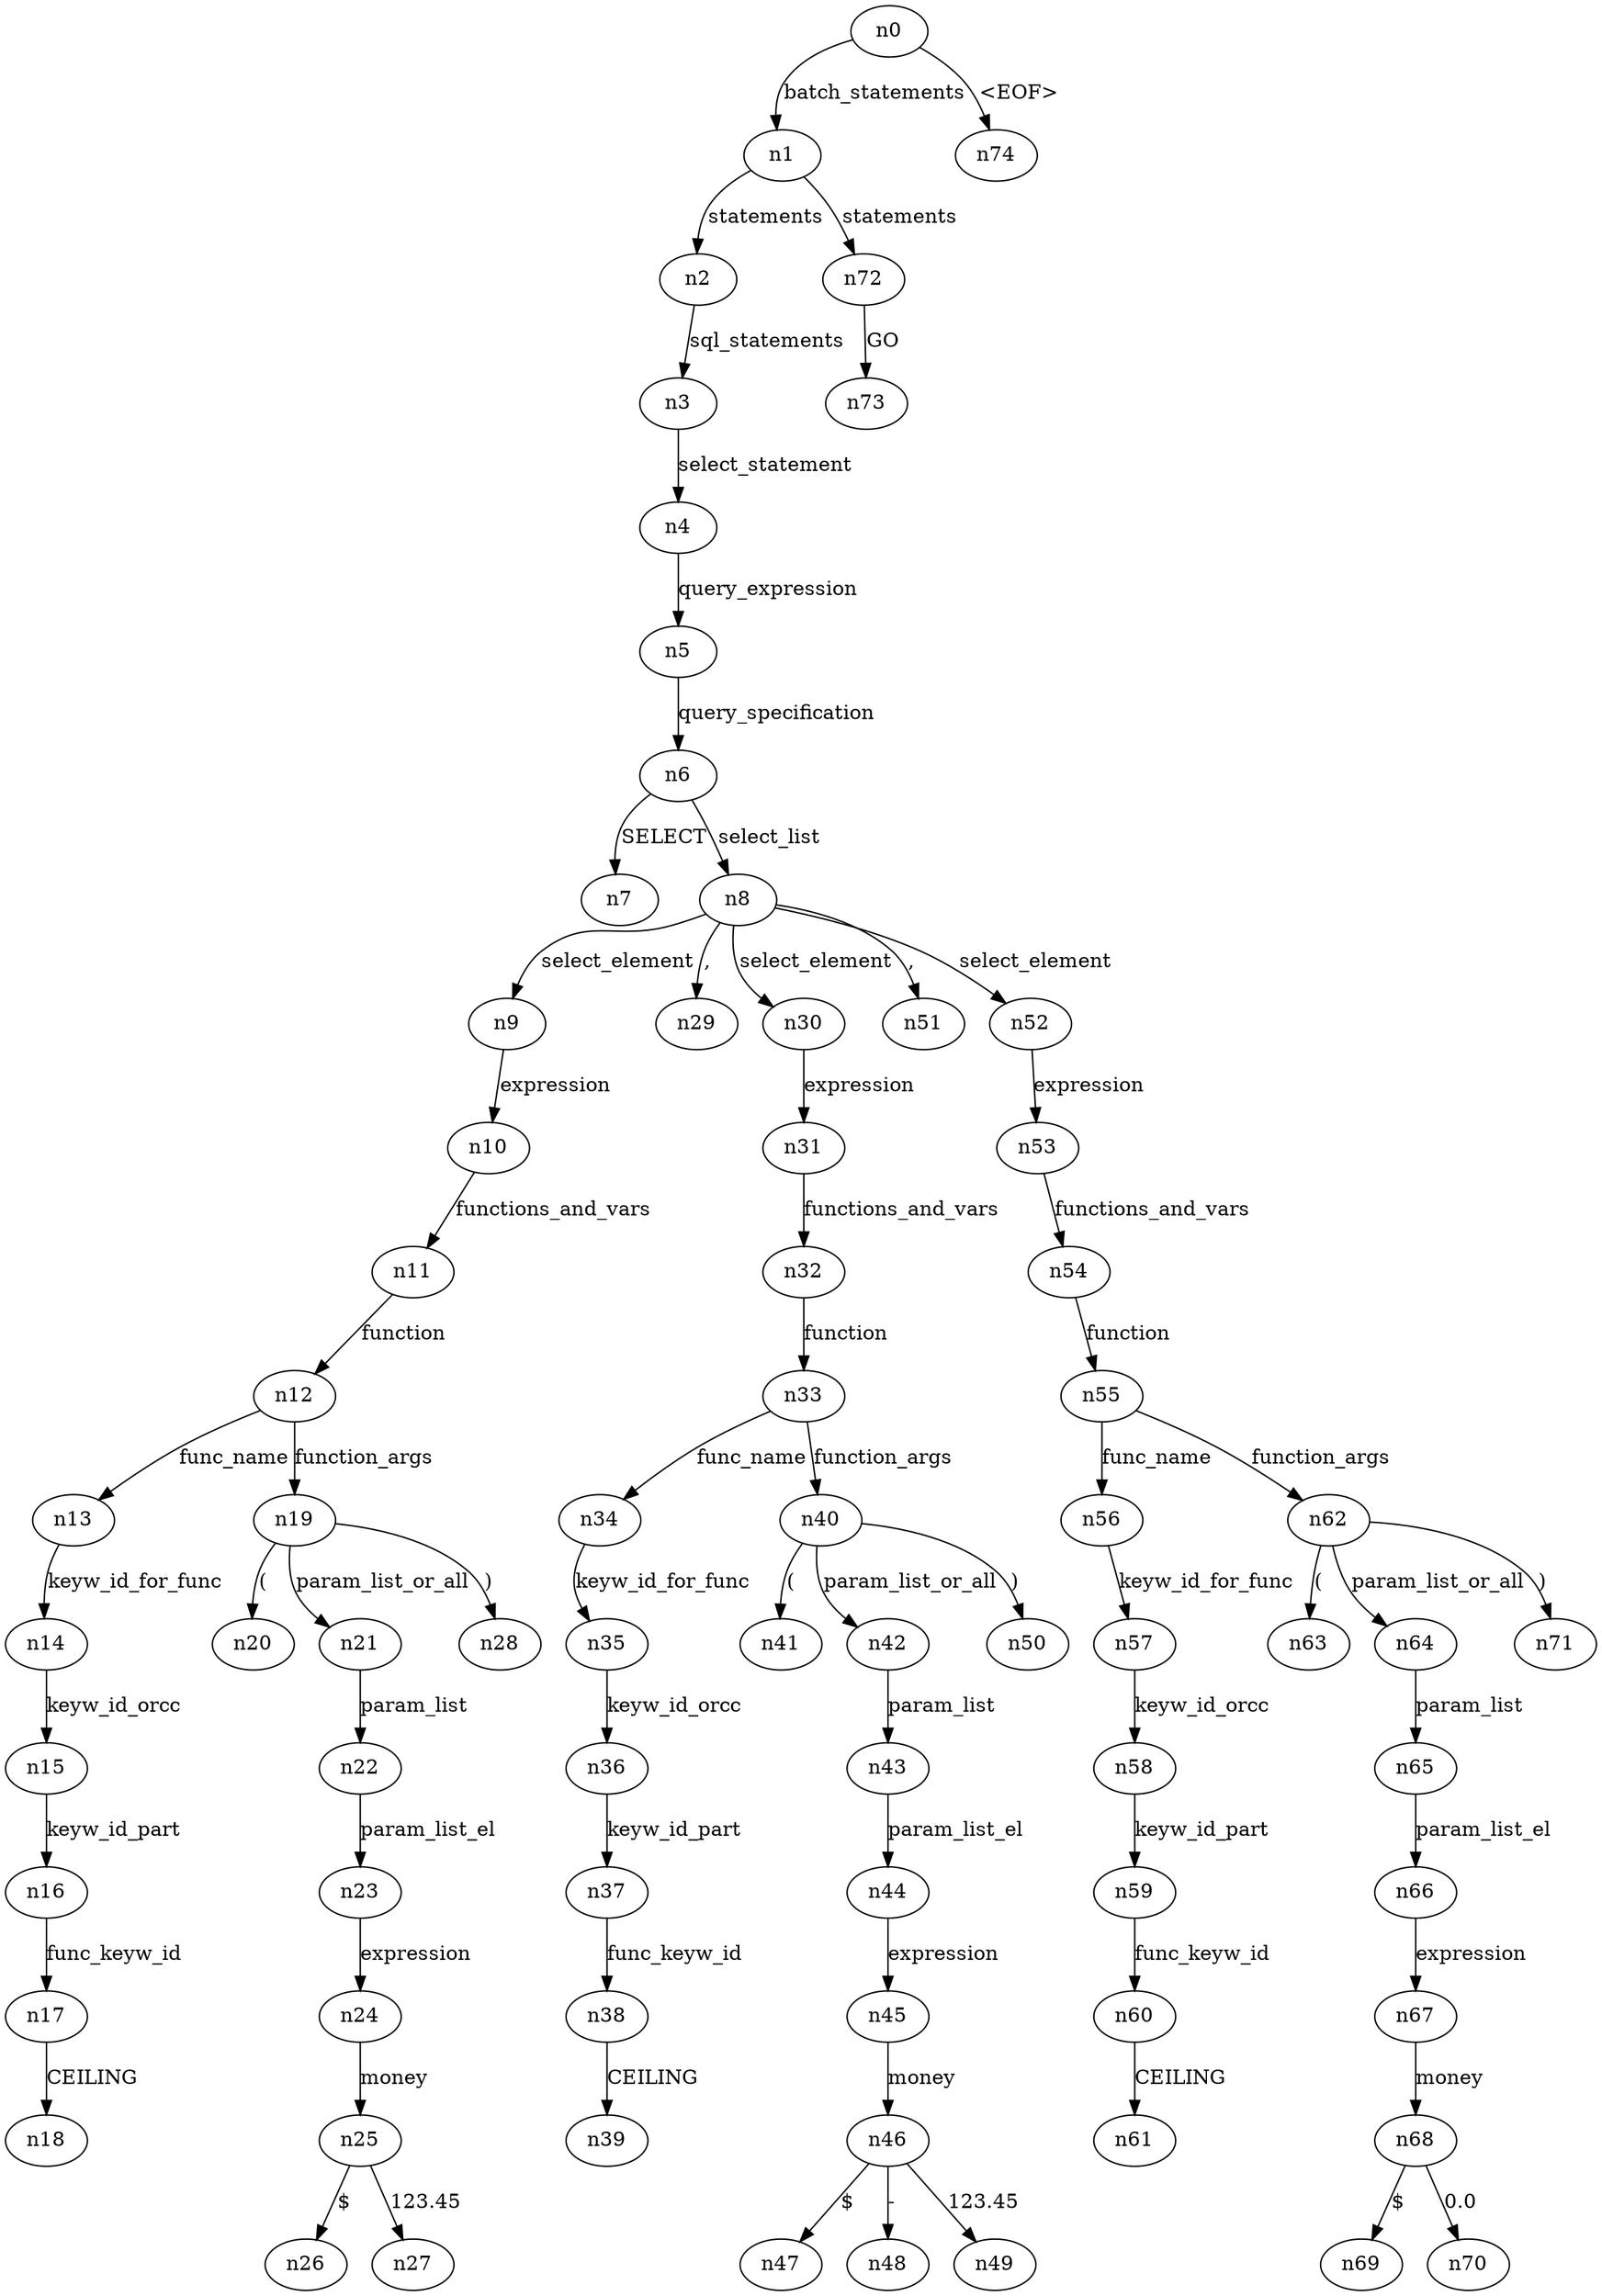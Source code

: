digraph ParseTree {
  n0 -> n1 [label="batch_statements"];
  n1 -> n2 [label="statements"];
  n2 -> n3 [label="sql_statements"];
  n3 -> n4 [label="select_statement"];
  n4 -> n5 [label="query_expression"];
  n5 -> n6 [label="query_specification"];
  n6 -> n7 [label="SELECT"];
  n6 -> n8 [label="select_list"];
  n8 -> n9 [label="select_element"];
  n9 -> n10 [label="expression"];
  n10 -> n11 [label="functions_and_vars"];
  n11 -> n12 [label="function"];
  n12 -> n13 [label="func_name"];
  n13 -> n14 [label="keyw_id_for_func"];
  n14 -> n15 [label="keyw_id_orcc"];
  n15 -> n16 [label="keyw_id_part"];
  n16 -> n17 [label="func_keyw_id"];
  n17 -> n18 [label="CEILING"];
  n12 -> n19 [label="function_args"];
  n19 -> n20 [label="("];
  n19 -> n21 [label="param_list_or_all"];
  n21 -> n22 [label="param_list"];
  n22 -> n23 [label="param_list_el"];
  n23 -> n24 [label="expression"];
  n24 -> n25 [label="money"];
  n25 -> n26 [label="$"];
  n25 -> n27 [label="123.45"];
  n19 -> n28 [label=")"];
  n8 -> n29 [label=","];
  n8 -> n30 [label="select_element"];
  n30 -> n31 [label="expression"];
  n31 -> n32 [label="functions_and_vars"];
  n32 -> n33 [label="function"];
  n33 -> n34 [label="func_name"];
  n34 -> n35 [label="keyw_id_for_func"];
  n35 -> n36 [label="keyw_id_orcc"];
  n36 -> n37 [label="keyw_id_part"];
  n37 -> n38 [label="func_keyw_id"];
  n38 -> n39 [label="CEILING"];
  n33 -> n40 [label="function_args"];
  n40 -> n41 [label="("];
  n40 -> n42 [label="param_list_or_all"];
  n42 -> n43 [label="param_list"];
  n43 -> n44 [label="param_list_el"];
  n44 -> n45 [label="expression"];
  n45 -> n46 [label="money"];
  n46 -> n47 [label="$"];
  n46 -> n48 [label="-"];
  n46 -> n49 [label="123.45"];
  n40 -> n50 [label=")"];
  n8 -> n51 [label=","];
  n8 -> n52 [label="select_element"];
  n52 -> n53 [label="expression"];
  n53 -> n54 [label="functions_and_vars"];
  n54 -> n55 [label="function"];
  n55 -> n56 [label="func_name"];
  n56 -> n57 [label="keyw_id_for_func"];
  n57 -> n58 [label="keyw_id_orcc"];
  n58 -> n59 [label="keyw_id_part"];
  n59 -> n60 [label="func_keyw_id"];
  n60 -> n61 [label="CEILING"];
  n55 -> n62 [label="function_args"];
  n62 -> n63 [label="("];
  n62 -> n64 [label="param_list_or_all"];
  n64 -> n65 [label="param_list"];
  n65 -> n66 [label="param_list_el"];
  n66 -> n67 [label="expression"];
  n67 -> n68 [label="money"];
  n68 -> n69 [label="$"];
  n68 -> n70 [label="0.0"];
  n62 -> n71 [label=")"];
  n1 -> n72 [label="statements"];
  n72 -> n73 [label="GO"];
  n0 -> n74 [label="<EOF>"];
}